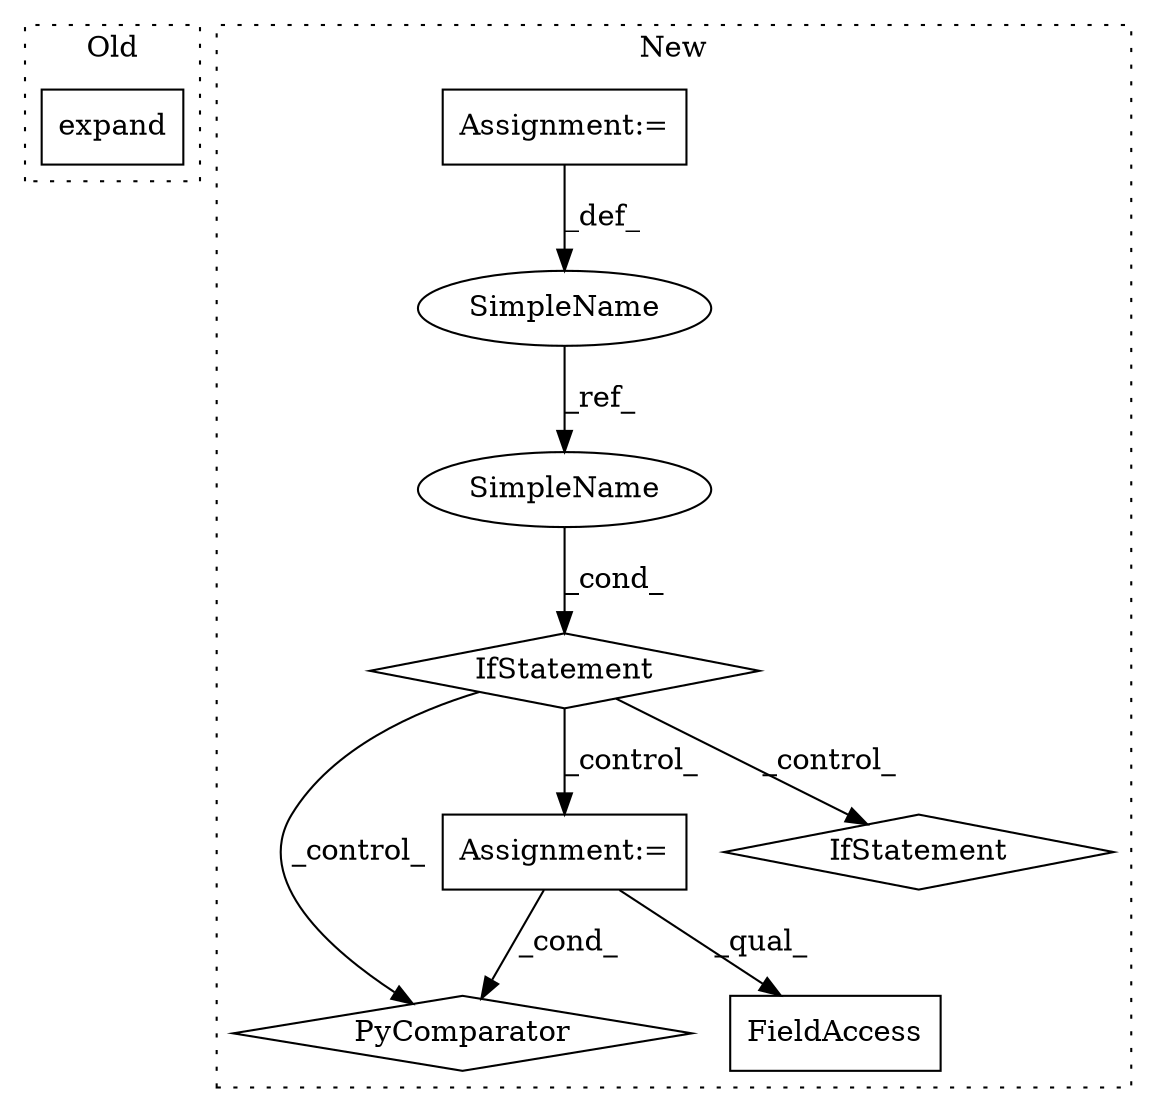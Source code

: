 digraph G {
subgraph cluster0 {
1 [label="expand" a="32" s="5776,5826" l="7,1" shape="box"];
label = "Old";
style="dotted";
}
subgraph cluster1 {
2 [label="PyComparator" a="113" s="7343" l="28" shape="diamond"];
3 [label="Assignment:=" a="7" s="7343" l="28" shape="box"];
4 [label="IfStatement" a="25" s="7185,7200" l="4,2" shape="diamond"];
5 [label="SimpleName" a="42" s="5757" l="11" shape="ellipse"];
6 [label="IfStatement" a="25" s="7343" l="28" shape="diamond"];
7 [label="FieldAccess" a="22" s="7270" l="8" shape="box"];
8 [label="Assignment:=" a="7" s="5768" l="1" shape="box"];
9 [label="SimpleName" a="42" s="7189" l="11" shape="ellipse"];
label = "New";
style="dotted";
}
3 -> 7 [label="_qual_"];
3 -> 2 [label="_cond_"];
4 -> 6 [label="_control_"];
4 -> 2 [label="_control_"];
4 -> 3 [label="_control_"];
5 -> 9 [label="_ref_"];
8 -> 5 [label="_def_"];
9 -> 4 [label="_cond_"];
}